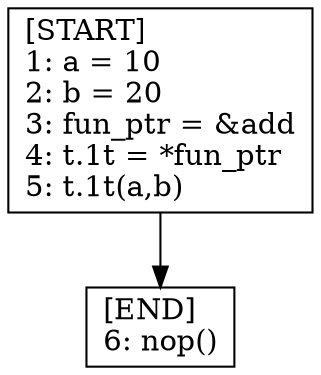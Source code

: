 digraph {
  node [shape=box]
  START [label="[START]\l1: a = 10\l2: b = 20\l3: fun_ptr = &add\l4: t.1t = *fun_ptr\l5: t.1t(a,b)\l"];
  START -> END;
  END [label="[END]\l6: nop()\l"];
} // close digraph
